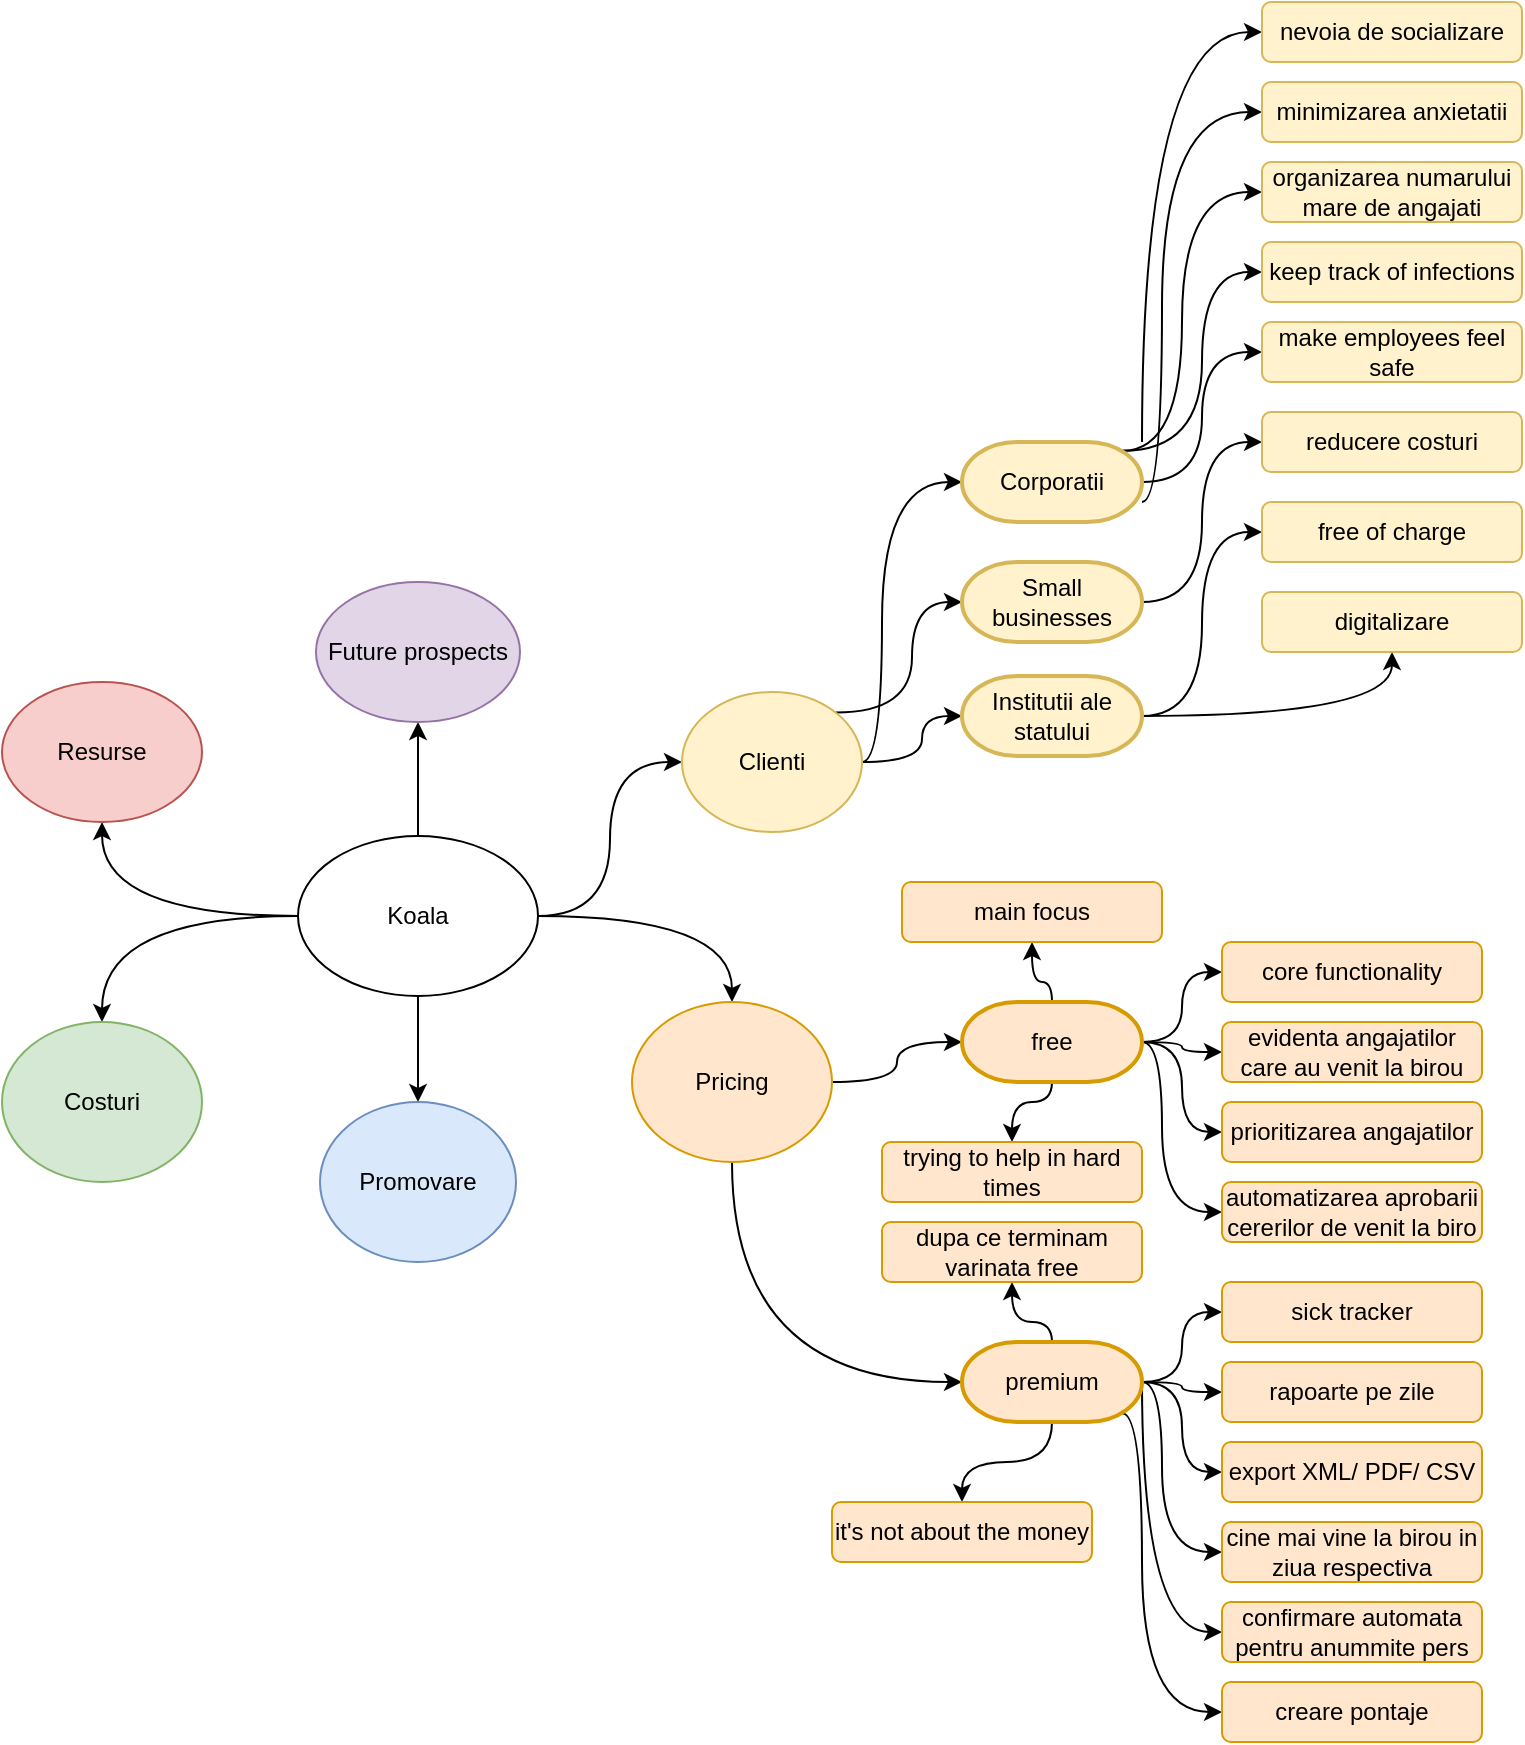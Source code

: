 <mxfile version="13.9.0" type="github">
  <diagram id="Va_Q2Z6FjLkRy5wQm_DS" name="Page-1">
    <mxGraphModel dx="786" dy="455" grid="1" gridSize="10" guides="1" tooltips="1" connect="1" arrows="1" fold="1" page="1" pageScale="1" pageWidth="2336" pageHeight="1654" math="0" shadow="0">
      <root>
        <mxCell id="0" />
        <mxCell id="1" parent="0" />
        <mxCell id="2nVb03XnOFbqIxCRd-F6-5" style="edgeStyle=orthogonalEdgeStyle;orthogonalLoop=1;jettySize=auto;html=1;entryX=0;entryY=0.5;entryDx=0;entryDy=0;curved=1;" edge="1" parent="1" source="2nVb03XnOFbqIxCRd-F6-1" target="2nVb03XnOFbqIxCRd-F6-2">
          <mxGeometry relative="1" as="geometry" />
        </mxCell>
        <mxCell id="2nVb03XnOFbqIxCRd-F6-8" style="edgeStyle=orthogonalEdgeStyle;curved=1;orthogonalLoop=1;jettySize=auto;html=1;" edge="1" parent="1" source="2nVb03XnOFbqIxCRd-F6-1" target="2nVb03XnOFbqIxCRd-F6-6">
          <mxGeometry relative="1" as="geometry" />
        </mxCell>
        <mxCell id="2nVb03XnOFbqIxCRd-F6-10" style="edgeStyle=orthogonalEdgeStyle;curved=1;orthogonalLoop=1;jettySize=auto;html=1;entryX=0.5;entryY=0;entryDx=0;entryDy=0;" edge="1" parent="1" source="2nVb03XnOFbqIxCRd-F6-1" target="2nVb03XnOFbqIxCRd-F6-9">
          <mxGeometry relative="1" as="geometry" />
        </mxCell>
        <mxCell id="2nVb03XnOFbqIxCRd-F6-12" style="edgeStyle=orthogonalEdgeStyle;curved=1;orthogonalLoop=1;jettySize=auto;html=1;" edge="1" parent="1" source="2nVb03XnOFbqIxCRd-F6-1" target="2nVb03XnOFbqIxCRd-F6-11">
          <mxGeometry relative="1" as="geometry" />
        </mxCell>
        <mxCell id="2nVb03XnOFbqIxCRd-F6-14" style="edgeStyle=orthogonalEdgeStyle;curved=1;orthogonalLoop=1;jettySize=auto;html=1;entryX=0.5;entryY=1;entryDx=0;entryDy=0;" edge="1" parent="1" source="2nVb03XnOFbqIxCRd-F6-1" target="2nVb03XnOFbqIxCRd-F6-13">
          <mxGeometry relative="1" as="geometry" />
        </mxCell>
        <mxCell id="2nVb03XnOFbqIxCRd-F6-16" style="edgeStyle=orthogonalEdgeStyle;curved=1;orthogonalLoop=1;jettySize=auto;html=1;entryX=0.5;entryY=1;entryDx=0;entryDy=0;" edge="1" parent="1" source="2nVb03XnOFbqIxCRd-F6-1" target="2nVb03XnOFbqIxCRd-F6-15">
          <mxGeometry relative="1" as="geometry" />
        </mxCell>
        <mxCell id="2nVb03XnOFbqIxCRd-F6-1" value="Koala" style="ellipse;whiteSpace=wrap;html=1;" vertex="1" parent="1">
          <mxGeometry x="1108" y="787" width="120" height="80" as="geometry" />
        </mxCell>
        <mxCell id="2nVb03XnOFbqIxCRd-F6-18" style="edgeStyle=orthogonalEdgeStyle;curved=1;orthogonalLoop=1;jettySize=auto;html=1;exitX=1;exitY=0.5;exitDx=0;exitDy=0;entryX=0;entryY=0.5;entryDx=0;entryDy=0;entryPerimeter=0;" edge="1" parent="1" source="2nVb03XnOFbqIxCRd-F6-2" target="2nVb03XnOFbqIxCRd-F6-17">
          <mxGeometry relative="1" as="geometry">
            <Array as="points">
              <mxPoint x="1400" y="750" />
              <mxPoint x="1400" y="610" />
            </Array>
          </mxGeometry>
        </mxCell>
        <mxCell id="2nVb03XnOFbqIxCRd-F6-22" style="edgeStyle=orthogonalEdgeStyle;curved=1;orthogonalLoop=1;jettySize=auto;html=1;entryX=0;entryY=0.5;entryDx=0;entryDy=0;entryPerimeter=0;" edge="1" parent="1" source="2nVb03XnOFbqIxCRd-F6-2" target="2nVb03XnOFbqIxCRd-F6-21">
          <mxGeometry relative="1" as="geometry">
            <Array as="points">
              <mxPoint x="1420" y="750" />
              <mxPoint x="1420" y="727" />
            </Array>
          </mxGeometry>
        </mxCell>
        <mxCell id="2nVb03XnOFbqIxCRd-F6-77" style="edgeStyle=orthogonalEdgeStyle;curved=1;orthogonalLoop=1;jettySize=auto;html=1;exitX=1;exitY=0;exitDx=0;exitDy=0;entryX=0;entryY=0.5;entryDx=0;entryDy=0;entryPerimeter=0;" edge="1" parent="1" source="2nVb03XnOFbqIxCRd-F6-2" target="2nVb03XnOFbqIxCRd-F6-19">
          <mxGeometry relative="1" as="geometry" />
        </mxCell>
        <mxCell id="2nVb03XnOFbqIxCRd-F6-2" value="Clienti" style="ellipse;whiteSpace=wrap;html=1;fillColor=#fff2cc;strokeColor=#d6b656;" vertex="1" parent="1">
          <mxGeometry x="1300" y="715" width="90" height="70" as="geometry" />
        </mxCell>
        <mxCell id="2nVb03XnOFbqIxCRd-F6-42" style="edgeStyle=orthogonalEdgeStyle;curved=1;orthogonalLoop=1;jettySize=auto;html=1;entryX=0;entryY=0.5;entryDx=0;entryDy=0;entryPerimeter=0;" edge="1" parent="1" source="2nVb03XnOFbqIxCRd-F6-6" target="2nVb03XnOFbqIxCRd-F6-41">
          <mxGeometry relative="1" as="geometry" />
        </mxCell>
        <mxCell id="2nVb03XnOFbqIxCRd-F6-44" style="edgeStyle=orthogonalEdgeStyle;curved=1;orthogonalLoop=1;jettySize=auto;html=1;entryX=0;entryY=0.5;entryDx=0;entryDy=0;entryPerimeter=0;exitX=0.5;exitY=1;exitDx=0;exitDy=0;" edge="1" parent="1" source="2nVb03XnOFbqIxCRd-F6-6" target="2nVb03XnOFbqIxCRd-F6-43">
          <mxGeometry relative="1" as="geometry" />
        </mxCell>
        <mxCell id="2nVb03XnOFbqIxCRd-F6-6" value="Pricing" style="ellipse;whiteSpace=wrap;html=1;fillColor=#ffe6cc;strokeColor=#d79b00;" vertex="1" parent="1">
          <mxGeometry x="1275" y="870" width="100" height="80" as="geometry" />
        </mxCell>
        <mxCell id="2nVb03XnOFbqIxCRd-F6-9" value="Promovare" style="ellipse;whiteSpace=wrap;html=1;fillColor=#dae8fc;strokeColor=#6c8ebf;" vertex="1" parent="1">
          <mxGeometry x="1119" y="920" width="98" height="80" as="geometry" />
        </mxCell>
        <mxCell id="2nVb03XnOFbqIxCRd-F6-11" value="Costuri" style="ellipse;whiteSpace=wrap;html=1;fillColor=#d5e8d4;strokeColor=#82b366;" vertex="1" parent="1">
          <mxGeometry x="960" y="880" width="100" height="80" as="geometry" />
        </mxCell>
        <mxCell id="2nVb03XnOFbqIxCRd-F6-13" value="Resurse" style="ellipse;whiteSpace=wrap;html=1;fillColor=#f8cecc;strokeColor=#b85450;" vertex="1" parent="1">
          <mxGeometry x="960" y="710" width="100" height="70" as="geometry" />
        </mxCell>
        <mxCell id="2nVb03XnOFbqIxCRd-F6-15" value="Future prospects" style="ellipse;whiteSpace=wrap;html=1;fillColor=#e1d5e7;strokeColor=#9673a6;" vertex="1" parent="1">
          <mxGeometry x="1117" y="660" width="102" height="70" as="geometry" />
        </mxCell>
        <mxCell id="2nVb03XnOFbqIxCRd-F6-29" style="edgeStyle=orthogonalEdgeStyle;curved=1;orthogonalLoop=1;jettySize=auto;html=1;entryX=0;entryY=0.5;entryDx=0;entryDy=0;" edge="1" parent="1" source="2nVb03XnOFbqIxCRd-F6-17" target="2nVb03XnOFbqIxCRd-F6-28">
          <mxGeometry relative="1" as="geometry" />
        </mxCell>
        <mxCell id="2nVb03XnOFbqIxCRd-F6-31" style="edgeStyle=orthogonalEdgeStyle;curved=1;orthogonalLoop=1;jettySize=auto;html=1;entryX=0;entryY=0.5;entryDx=0;entryDy=0;" edge="1" parent="1" source="2nVb03XnOFbqIxCRd-F6-17" target="2nVb03XnOFbqIxCRd-F6-30">
          <mxGeometry relative="1" as="geometry">
            <Array as="points">
              <mxPoint x="1485" y="620" />
              <mxPoint x="1540" y="620" />
              <mxPoint x="1540" y="545" />
            </Array>
          </mxGeometry>
        </mxCell>
        <mxCell id="2nVb03XnOFbqIxCRd-F6-33" style="edgeStyle=orthogonalEdgeStyle;curved=1;orthogonalLoop=1;jettySize=auto;html=1;entryX=0;entryY=0.5;entryDx=0;entryDy=0;" edge="1" parent="1" source="2nVb03XnOFbqIxCRd-F6-17" target="2nVb03XnOFbqIxCRd-F6-32">
          <mxGeometry relative="1" as="geometry">
            <Array as="points">
              <mxPoint x="1485" y="620" />
              <mxPoint x="1530" y="620" />
              <mxPoint x="1530" y="505" />
            </Array>
          </mxGeometry>
        </mxCell>
        <mxCell id="2nVb03XnOFbqIxCRd-F6-75" style="edgeStyle=orthogonalEdgeStyle;curved=1;orthogonalLoop=1;jettySize=auto;html=1;exitX=0.89;exitY=0.11;exitDx=0;exitDy=0;exitPerimeter=0;entryX=0;entryY=0.5;entryDx=0;entryDy=0;" edge="1" parent="1" source="2nVb03XnOFbqIxCRd-F6-17" target="2nVb03XnOFbqIxCRd-F6-23">
          <mxGeometry relative="1" as="geometry">
            <Array as="points">
              <mxPoint x="1550" y="594" />
              <mxPoint x="1550" y="465" />
            </Array>
          </mxGeometry>
        </mxCell>
        <mxCell id="2nVb03XnOFbqIxCRd-F6-76" style="edgeStyle=orthogonalEdgeStyle;curved=1;orthogonalLoop=1;jettySize=auto;html=1;exitX=0.89;exitY=0.11;exitDx=0;exitDy=0;exitPerimeter=0;entryX=0;entryY=0.5;entryDx=0;entryDy=0;" edge="1" parent="1" source="2nVb03XnOFbqIxCRd-F6-17" target="2nVb03XnOFbqIxCRd-F6-26">
          <mxGeometry relative="1" as="geometry" />
        </mxCell>
        <mxCell id="2nVb03XnOFbqIxCRd-F6-17" value="Corporatii" style="strokeWidth=2;html=1;shape=mxgraph.flowchart.terminator;whiteSpace=wrap;fillColor=#fff2cc;strokeColor=#d6b656;" vertex="1" parent="1">
          <mxGeometry x="1440" y="590" width="90" height="40" as="geometry" />
        </mxCell>
        <mxCell id="2nVb03XnOFbqIxCRd-F6-35" style="edgeStyle=orthogonalEdgeStyle;curved=1;orthogonalLoop=1;jettySize=auto;html=1;entryX=0;entryY=0.5;entryDx=0;entryDy=0;" edge="1" parent="1" source="2nVb03XnOFbqIxCRd-F6-19" target="2nVb03XnOFbqIxCRd-F6-34">
          <mxGeometry relative="1" as="geometry" />
        </mxCell>
        <mxCell id="2nVb03XnOFbqIxCRd-F6-19" value="Small businesses" style="strokeWidth=2;html=1;shape=mxgraph.flowchart.terminator;whiteSpace=wrap;fillColor=#fff2cc;strokeColor=#d6b656;" vertex="1" parent="1">
          <mxGeometry x="1440" y="650" width="90" height="40" as="geometry" />
        </mxCell>
        <mxCell id="2nVb03XnOFbqIxCRd-F6-37" style="edgeStyle=orthogonalEdgeStyle;curved=1;orthogonalLoop=1;jettySize=auto;html=1;entryX=0;entryY=0.5;entryDx=0;entryDy=0;" edge="1" parent="1" source="2nVb03XnOFbqIxCRd-F6-21" target="2nVb03XnOFbqIxCRd-F6-36">
          <mxGeometry relative="1" as="geometry" />
        </mxCell>
        <mxCell id="2nVb03XnOFbqIxCRd-F6-39" style="edgeStyle=orthogonalEdgeStyle;curved=1;orthogonalLoop=1;jettySize=auto;html=1;exitX=1;exitY=0.5;exitDx=0;exitDy=0;exitPerimeter=0;" edge="1" parent="1" source="2nVb03XnOFbqIxCRd-F6-21" target="2nVb03XnOFbqIxCRd-F6-38">
          <mxGeometry relative="1" as="geometry" />
        </mxCell>
        <mxCell id="2nVb03XnOFbqIxCRd-F6-21" value="Institutii ale statului" style="strokeWidth=2;html=1;shape=mxgraph.flowchart.terminator;whiteSpace=wrap;fillColor=#fff2cc;strokeColor=#d6b656;" vertex="1" parent="1">
          <mxGeometry x="1440" y="707" width="90" height="40" as="geometry" />
        </mxCell>
        <mxCell id="2nVb03XnOFbqIxCRd-F6-23" value="organizarea numarului mare de angajati" style="rounded=1;whiteSpace=wrap;html=1;fillColor=#fff2cc;strokeColor=#d6b656;" vertex="1" parent="1">
          <mxGeometry x="1590" y="450" width="130" height="30" as="geometry" />
        </mxCell>
        <mxCell id="2nVb03XnOFbqIxCRd-F6-26" value="keep track of infections" style="rounded=1;whiteSpace=wrap;html=1;fillColor=#fff2cc;strokeColor=#d6b656;" vertex="1" parent="1">
          <mxGeometry x="1590" y="490" width="130" height="30" as="geometry" />
        </mxCell>
        <mxCell id="2nVb03XnOFbqIxCRd-F6-28" value="make employees feel safe" style="rounded=1;whiteSpace=wrap;html=1;fillColor=#fff2cc;strokeColor=#d6b656;" vertex="1" parent="1">
          <mxGeometry x="1590" y="530" width="130" height="30" as="geometry" />
        </mxCell>
        <mxCell id="2nVb03XnOFbqIxCRd-F6-30" value="minimizarea anxietatii" style="rounded=1;whiteSpace=wrap;html=1;fillColor=#fff2cc;strokeColor=#d6b656;" vertex="1" parent="1">
          <mxGeometry x="1590" y="410" width="130" height="30" as="geometry" />
        </mxCell>
        <mxCell id="2nVb03XnOFbqIxCRd-F6-32" value="nevoia de socializare" style="rounded=1;whiteSpace=wrap;html=1;fillColor=#fff2cc;strokeColor=#d6b656;" vertex="1" parent="1">
          <mxGeometry x="1590" y="370" width="130" height="30" as="geometry" />
        </mxCell>
        <mxCell id="2nVb03XnOFbqIxCRd-F6-34" value="reducere costuri" style="rounded=1;whiteSpace=wrap;html=1;fillColor=#fff2cc;strokeColor=#d6b656;" vertex="1" parent="1">
          <mxGeometry x="1590" y="575" width="130" height="30" as="geometry" />
        </mxCell>
        <mxCell id="2nVb03XnOFbqIxCRd-F6-36" value="free of charge" style="rounded=1;whiteSpace=wrap;html=1;fillColor=#fff2cc;strokeColor=#d6b656;" vertex="1" parent="1">
          <mxGeometry x="1590" y="620" width="130" height="30" as="geometry" />
        </mxCell>
        <mxCell id="2nVb03XnOFbqIxCRd-F6-38" value="digitalizare" style="rounded=1;whiteSpace=wrap;html=1;fillColor=#fff2cc;strokeColor=#d6b656;" vertex="1" parent="1">
          <mxGeometry x="1590" y="665" width="130" height="30" as="geometry" />
        </mxCell>
        <mxCell id="2nVb03XnOFbqIxCRd-F6-46" style="edgeStyle=orthogonalEdgeStyle;curved=1;orthogonalLoop=1;jettySize=auto;html=1;entryX=0;entryY=0.5;entryDx=0;entryDy=0;" edge="1" parent="1" source="2nVb03XnOFbqIxCRd-F6-41" target="2nVb03XnOFbqIxCRd-F6-45">
          <mxGeometry relative="1" as="geometry" />
        </mxCell>
        <mxCell id="2nVb03XnOFbqIxCRd-F6-48" style="edgeStyle=orthogonalEdgeStyle;curved=1;orthogonalLoop=1;jettySize=auto;html=1;entryX=0;entryY=0.5;entryDx=0;entryDy=0;" edge="1" parent="1" source="2nVb03XnOFbqIxCRd-F6-41" target="2nVb03XnOFbqIxCRd-F6-47">
          <mxGeometry relative="1" as="geometry" />
        </mxCell>
        <mxCell id="2nVb03XnOFbqIxCRd-F6-50" style="edgeStyle=orthogonalEdgeStyle;curved=1;orthogonalLoop=1;jettySize=auto;html=1;exitX=1;exitY=0.5;exitDx=0;exitDy=0;exitPerimeter=0;entryX=0;entryY=0.5;entryDx=0;entryDy=0;" edge="1" parent="1" source="2nVb03XnOFbqIxCRd-F6-41" target="2nVb03XnOFbqIxCRd-F6-49">
          <mxGeometry relative="1" as="geometry" />
        </mxCell>
        <mxCell id="2nVb03XnOFbqIxCRd-F6-53" style="edgeStyle=orthogonalEdgeStyle;curved=1;orthogonalLoop=1;jettySize=auto;html=1;exitX=1;exitY=0.5;exitDx=0;exitDy=0;exitPerimeter=0;entryX=0;entryY=0.5;entryDx=0;entryDy=0;" edge="1" parent="1" source="2nVb03XnOFbqIxCRd-F6-41" target="2nVb03XnOFbqIxCRd-F6-51">
          <mxGeometry relative="1" as="geometry">
            <Array as="points">
              <mxPoint x="1540" y="890" />
              <mxPoint x="1540" y="975" />
            </Array>
          </mxGeometry>
        </mxCell>
        <mxCell id="2nVb03XnOFbqIxCRd-F6-67" style="edgeStyle=orthogonalEdgeStyle;curved=1;orthogonalLoop=1;jettySize=auto;html=1;entryX=0.5;entryY=1;entryDx=0;entryDy=0;" edge="1" parent="1" source="2nVb03XnOFbqIxCRd-F6-41" target="2nVb03XnOFbqIxCRd-F6-66">
          <mxGeometry relative="1" as="geometry">
            <Array as="points">
              <mxPoint x="1485" y="860" />
              <mxPoint x="1475" y="860" />
            </Array>
          </mxGeometry>
        </mxCell>
        <mxCell id="2nVb03XnOFbqIxCRd-F6-69" style="edgeStyle=orthogonalEdgeStyle;curved=1;orthogonalLoop=1;jettySize=auto;html=1;entryX=0.5;entryY=0;entryDx=0;entryDy=0;" edge="1" parent="1" source="2nVb03XnOFbqIxCRd-F6-41" target="2nVb03XnOFbqIxCRd-F6-68">
          <mxGeometry relative="1" as="geometry">
            <Array as="points">
              <mxPoint x="1485" y="920" />
              <mxPoint x="1465" y="920" />
            </Array>
          </mxGeometry>
        </mxCell>
        <mxCell id="2nVb03XnOFbqIxCRd-F6-41" value="free" style="strokeWidth=2;html=1;shape=mxgraph.flowchart.terminator;whiteSpace=wrap;fillColor=#ffe6cc;strokeColor=#d79b00;" vertex="1" parent="1">
          <mxGeometry x="1440" y="870" width="90" height="40" as="geometry" />
        </mxCell>
        <mxCell id="2nVb03XnOFbqIxCRd-F6-55" style="edgeStyle=orthogonalEdgeStyle;curved=1;orthogonalLoop=1;jettySize=auto;html=1;entryX=0;entryY=0.5;entryDx=0;entryDy=0;" edge="1" parent="1" source="2nVb03XnOFbqIxCRd-F6-43" target="2nVb03XnOFbqIxCRd-F6-54">
          <mxGeometry relative="1" as="geometry" />
        </mxCell>
        <mxCell id="2nVb03XnOFbqIxCRd-F6-57" style="edgeStyle=orthogonalEdgeStyle;curved=1;orthogonalLoop=1;jettySize=auto;html=1;entryX=0;entryY=0.5;entryDx=0;entryDy=0;" edge="1" parent="1" source="2nVb03XnOFbqIxCRd-F6-43" target="2nVb03XnOFbqIxCRd-F6-56">
          <mxGeometry relative="1" as="geometry" />
        </mxCell>
        <mxCell id="2nVb03XnOFbqIxCRd-F6-59" style="edgeStyle=orthogonalEdgeStyle;curved=1;orthogonalLoop=1;jettySize=auto;html=1;entryX=0;entryY=0.5;entryDx=0;entryDy=0;" edge="1" parent="1" source="2nVb03XnOFbqIxCRd-F6-43" target="2nVb03XnOFbqIxCRd-F6-58">
          <mxGeometry relative="1" as="geometry" />
        </mxCell>
        <mxCell id="2nVb03XnOFbqIxCRd-F6-61" style="edgeStyle=orthogonalEdgeStyle;curved=1;orthogonalLoop=1;jettySize=auto;html=1;entryX=0;entryY=0.5;entryDx=0;entryDy=0;" edge="1" parent="1" source="2nVb03XnOFbqIxCRd-F6-43" target="2nVb03XnOFbqIxCRd-F6-60">
          <mxGeometry relative="1" as="geometry">
            <Array as="points">
              <mxPoint x="1540" y="1060" />
              <mxPoint x="1540" y="1145" />
            </Array>
          </mxGeometry>
        </mxCell>
        <mxCell id="2nVb03XnOFbqIxCRd-F6-63" style="edgeStyle=orthogonalEdgeStyle;curved=1;orthogonalLoop=1;jettySize=auto;html=1;exitX=1;exitY=0.5;exitDx=0;exitDy=0;exitPerimeter=0;entryX=0;entryY=0.5;entryDx=0;entryDy=0;" edge="1" parent="1" source="2nVb03XnOFbqIxCRd-F6-43" target="2nVb03XnOFbqIxCRd-F6-62">
          <mxGeometry relative="1" as="geometry">
            <Array as="points">
              <mxPoint x="1530" y="1185" />
            </Array>
          </mxGeometry>
        </mxCell>
        <mxCell id="2nVb03XnOFbqIxCRd-F6-65" style="edgeStyle=orthogonalEdgeStyle;curved=1;orthogonalLoop=1;jettySize=auto;html=1;exitX=0.89;exitY=0.89;exitDx=0;exitDy=0;exitPerimeter=0;entryX=0;entryY=0.5;entryDx=0;entryDy=0;" edge="1" parent="1" source="2nVb03XnOFbqIxCRd-F6-43" target="2nVb03XnOFbqIxCRd-F6-64">
          <mxGeometry relative="1" as="geometry">
            <Array as="points">
              <mxPoint x="1530" y="1076" />
              <mxPoint x="1530" y="1225" />
            </Array>
          </mxGeometry>
        </mxCell>
        <mxCell id="2nVb03XnOFbqIxCRd-F6-71" style="edgeStyle=orthogonalEdgeStyle;curved=1;orthogonalLoop=1;jettySize=auto;html=1;" edge="1" parent="1" source="2nVb03XnOFbqIxCRd-F6-43" target="2nVb03XnOFbqIxCRd-F6-70">
          <mxGeometry relative="1" as="geometry">
            <Array as="points">
              <mxPoint x="1485" y="1030" />
              <mxPoint x="1465" y="1030" />
            </Array>
          </mxGeometry>
        </mxCell>
        <mxCell id="2nVb03XnOFbqIxCRd-F6-74" style="edgeStyle=orthogonalEdgeStyle;curved=1;orthogonalLoop=1;jettySize=auto;html=1;entryX=0.5;entryY=0;entryDx=0;entryDy=0;" edge="1" parent="1" source="2nVb03XnOFbqIxCRd-F6-43" target="2nVb03XnOFbqIxCRd-F6-73">
          <mxGeometry relative="1" as="geometry" />
        </mxCell>
        <mxCell id="2nVb03XnOFbqIxCRd-F6-43" value="premium" style="strokeWidth=2;html=1;shape=mxgraph.flowchart.terminator;whiteSpace=wrap;fillColor=#ffe6cc;strokeColor=#d79b00;" vertex="1" parent="1">
          <mxGeometry x="1440" y="1040" width="90" height="40" as="geometry" />
        </mxCell>
        <mxCell id="2nVb03XnOFbqIxCRd-F6-45" value="core functionality" style="rounded=1;whiteSpace=wrap;html=1;fillColor=#ffe6cc;strokeColor=#d79b00;" vertex="1" parent="1">
          <mxGeometry x="1570" y="840" width="130" height="30" as="geometry" />
        </mxCell>
        <mxCell id="2nVb03XnOFbqIxCRd-F6-47" value="evidenta angajatilor care au venit la birou" style="rounded=1;whiteSpace=wrap;html=1;fillColor=#ffe6cc;strokeColor=#d79b00;" vertex="1" parent="1">
          <mxGeometry x="1570" y="880" width="130" height="30" as="geometry" />
        </mxCell>
        <mxCell id="2nVb03XnOFbqIxCRd-F6-49" value="prioritizarea angajatilor" style="rounded=1;whiteSpace=wrap;html=1;fillColor=#ffe6cc;strokeColor=#d79b00;" vertex="1" parent="1">
          <mxGeometry x="1570" y="920" width="130" height="30" as="geometry" />
        </mxCell>
        <mxCell id="2nVb03XnOFbqIxCRd-F6-51" value="automatizarea aprobarii cererilor de venit la biro" style="rounded=1;whiteSpace=wrap;html=1;fillColor=#ffe6cc;strokeColor=#d79b00;" vertex="1" parent="1">
          <mxGeometry x="1570" y="960" width="130" height="30" as="geometry" />
        </mxCell>
        <mxCell id="2nVb03XnOFbqIxCRd-F6-54" value="sick tracker" style="rounded=1;whiteSpace=wrap;html=1;fillColor=#ffe6cc;strokeColor=#d79b00;" vertex="1" parent="1">
          <mxGeometry x="1570" y="1010" width="130" height="30" as="geometry" />
        </mxCell>
        <mxCell id="2nVb03XnOFbqIxCRd-F6-56" value="rapoarte pe zile" style="rounded=1;whiteSpace=wrap;html=1;fillColor=#ffe6cc;strokeColor=#d79b00;" vertex="1" parent="1">
          <mxGeometry x="1570" y="1050" width="130" height="30" as="geometry" />
        </mxCell>
        <mxCell id="2nVb03XnOFbqIxCRd-F6-58" value="export XML/ PDF/ CSV" style="rounded=1;whiteSpace=wrap;html=1;fillColor=#ffe6cc;strokeColor=#d79b00;" vertex="1" parent="1">
          <mxGeometry x="1570" y="1090" width="130" height="30" as="geometry" />
        </mxCell>
        <mxCell id="2nVb03XnOFbqIxCRd-F6-60" value="cine mai vine la birou in ziua respectiva" style="rounded=1;whiteSpace=wrap;html=1;fillColor=#ffe6cc;strokeColor=#d79b00;" vertex="1" parent="1">
          <mxGeometry x="1570" y="1130" width="130" height="30" as="geometry" />
        </mxCell>
        <mxCell id="2nVb03XnOFbqIxCRd-F6-62" value="confirmare automata pentru anummite pers" style="rounded=1;whiteSpace=wrap;html=1;fillColor=#ffe6cc;strokeColor=#d79b00;" vertex="1" parent="1">
          <mxGeometry x="1570" y="1170" width="130" height="30" as="geometry" />
        </mxCell>
        <mxCell id="2nVb03XnOFbqIxCRd-F6-64" value="creare pontaje" style="rounded=1;whiteSpace=wrap;html=1;fillColor=#ffe6cc;strokeColor=#d79b00;" vertex="1" parent="1">
          <mxGeometry x="1570" y="1210" width="130" height="30" as="geometry" />
        </mxCell>
        <mxCell id="2nVb03XnOFbqIxCRd-F6-66" value="main focus" style="rounded=1;whiteSpace=wrap;html=1;fillColor=#ffe6cc;strokeColor=#d79b00;" vertex="1" parent="1">
          <mxGeometry x="1410" y="810" width="130" height="30" as="geometry" />
        </mxCell>
        <mxCell id="2nVb03XnOFbqIxCRd-F6-68" value="trying to help in hard times" style="rounded=1;whiteSpace=wrap;html=1;fillColor=#ffe6cc;strokeColor=#d79b00;" vertex="1" parent="1">
          <mxGeometry x="1400" y="940" width="130" height="30" as="geometry" />
        </mxCell>
        <mxCell id="2nVb03XnOFbqIxCRd-F6-70" value="dupa ce terminam varinata free" style="rounded=1;whiteSpace=wrap;html=1;fillColor=#ffe6cc;strokeColor=#d79b00;" vertex="1" parent="1">
          <mxGeometry x="1400" y="980" width="130" height="30" as="geometry" />
        </mxCell>
        <mxCell id="2nVb03XnOFbqIxCRd-F6-73" value="it&#39;s not about the money" style="rounded=1;whiteSpace=wrap;html=1;fillColor=#ffe6cc;strokeColor=#d79b00;" vertex="1" parent="1">
          <mxGeometry x="1375" y="1120" width="130" height="30" as="geometry" />
        </mxCell>
      </root>
    </mxGraphModel>
  </diagram>
</mxfile>
